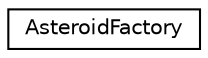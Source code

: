 digraph "Graphical Class Hierarchy"
{
  edge [fontname="Helvetica",fontsize="10",labelfontname="Helvetica",labelfontsize="10"];
  node [fontname="Helvetica",fontsize="10",shape=record];
  rankdir="LR";
  Node1 [label="AsteroidFactory",height=0.2,width=0.4,color="black", fillcolor="white", style="filled",URL="$classAsteroidFactory.html"];
}
